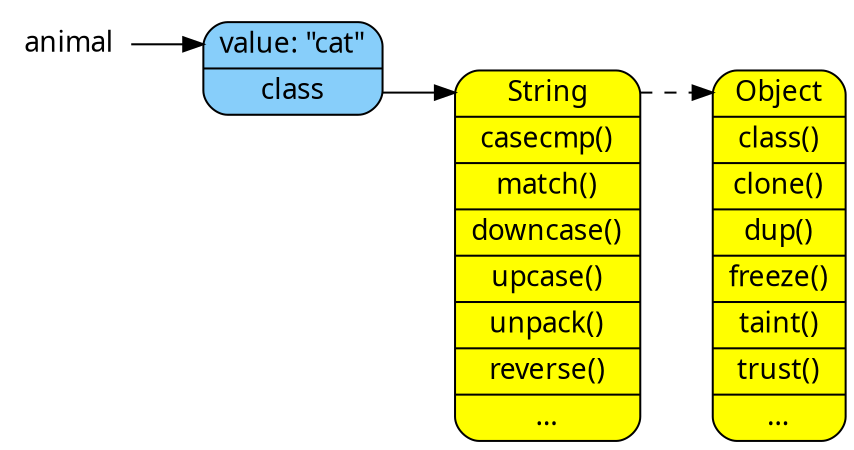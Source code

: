 digraph finite_state_machine {
	size="8,3"
	rankdir = "LR"
	node [fontname=Sans]


  /* Variables */
  node [shape=none,fillcolor=white];
  animal;

  /* Objects */
  node [shape = Mrecord, fillcolor=lightskyblue, style=filled];
  cat [label = "<value>value: \"cat\"|<class>class"];

  /* Classes */
  node [shape = Mrecord, fillcolor=yellow, style=filled];
  String [label="<__self__>String|casecmp()|match()|downcase()|upcase()|unpack()|reverse()|…"];
  Object [label="<__self__>Object|class()|clone()|dup()|freeze()|taint()|trust()|…"];

  /* References */
  cat:class -> String:__self__;
  animal -> cat:value;

  /* Inheritance Chains */
  edge [style=dashed]
  String:__self__ -> Object:__self__;
}
